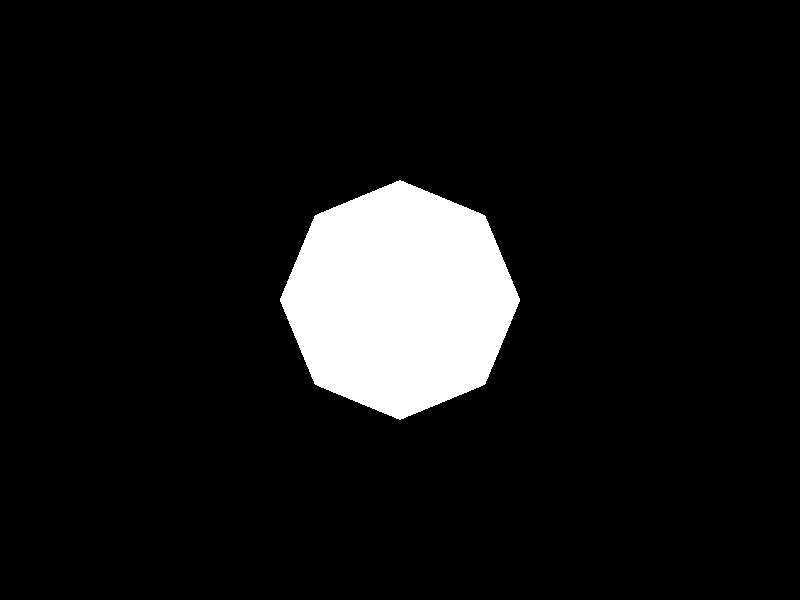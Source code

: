

camera {
	location <0,0,-10>
	look_at <0,0,0>
}

light_source {
	<0,10,-10>
	rgb <1,1,1>
}

#declare A = 1;
#declare C = 2*A;
#declare B = .5*C;
#declare D = sqrt(pow(C,2)-pow(B,2));

#declare HexagonPrism = prism {
	linear_spline
	-.25
	.25
	7
	<0,-(A+B)>
	<D,-A>
	<D,A>
	<0,A+B>
	<-D,A>
	<-D,-A>
	<0,-(A+B)>
	rotate x*90
}

#declare W = <0,(A+B)*2,0>;
#declare U = <0,A+B,-.25>;
#declare V = .25;

#declare TearDrop = merge {
	object {
		HexagonPrism
	}
	mesh {
		triangle {
			<D,A,-V>
			<D,A,V>
			W
		}
		triangle {
			<-D,A,-V>
			<-D,A,V>
			W
		}
		triangle {
			<-D,A,-V>
			U
			W
		}
		triangle {
			<D,A,-V>
			U
			W
		}
		triangle {
			<-D,A,V>
			U
			W
		}
		triangle {
			<D,A,V>
			U
			W
		}
	}
};

#declare N = <0,C,0>;
#declare P = <0,-C,0>;
#declare T = <C/2,0,0>;
#declare Q = <-C/2,0,0>;
#declare R = <0,0,-C/3>;
#declare S = <0,0,C/3>;

#declare Diamond = mesh {
		triangle {
			N
			R
			T
		}
		triangle {
			T
			R
			P
		}
		triangle {
			P
			R
			Q
		}
		triangle {
			Q
			R
			N
		}
		triangle {
			N
			S
			T
		}
		triangle {
			T
			S
			P
		}
		triangle {
			P
			S
			Q
		}
		triangle {
			Q
			S
			N
		}
};

#declare DecagonRadius = 2;
#declare XY = DecagonRadius/sqrt(2);

#declare Decagon = mesh2 { //easier to manipulate
	vertex_vectors { //groups points
		10 //num of points
		<0,0,-.25> //0
		<0,0,.25> //1
		<0,2,0> //2
		<0,-2,0> //3
		<2,0,0> //4
		<-2,0,0> //5
		<XY,XY,0> //6
		<XY,-XY,0> //7
		<-XY,-XY,0> //8
		<-XY,XY,0> //9
	}
	face_indices {//groupings of triangle faces based on numbers in comments above
		16
		<9,0,2>
		<2,0,6>
		<6,0,4>
		<4,0,7>
		<7,0,3>
		<3,0,8>
		<8,0,5>
		<5,0,9>
		<9,1,2>
		<2,1,6>
		<6,1,4>
		<4,1,7>
		<7,1,3>
		<3,1,8>
		<8,1,5>
		<5,1,9>
	}
};

object {
	Decagon
	texture { pigment { rgb<1,1,1>}}
}